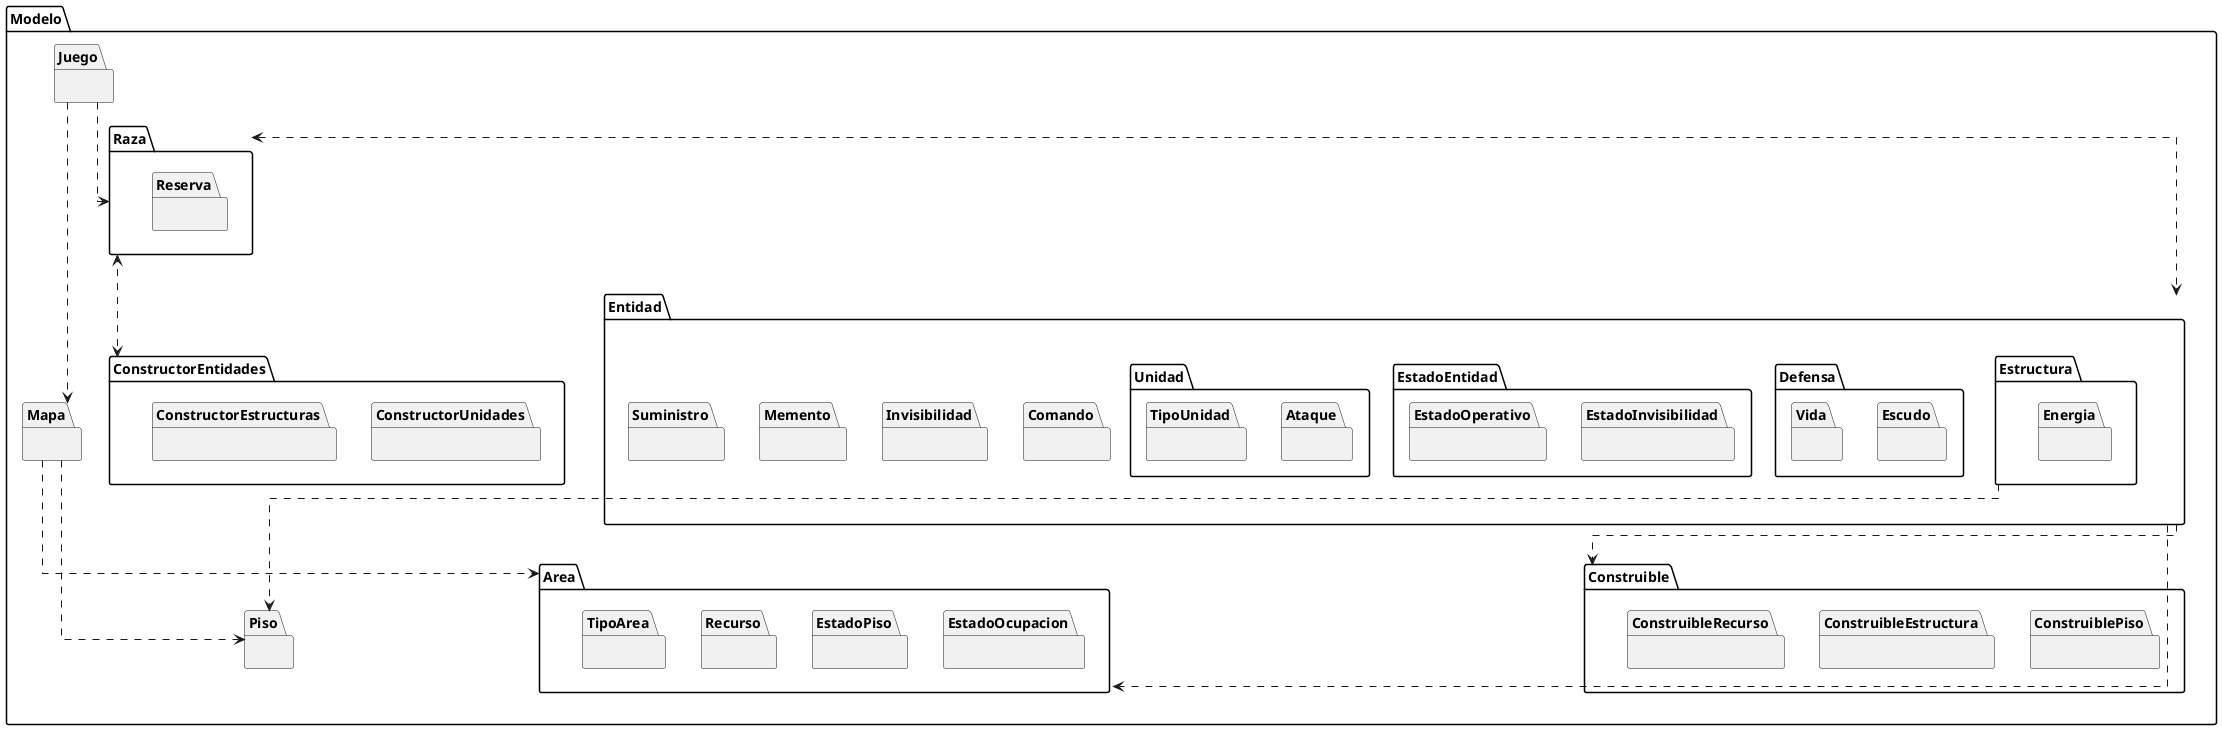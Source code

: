 @startuml
'https://plantuml.com/component-diagram
skinparam linetype ortho
top to bottom direction
package "Modelo" {
    package "Area" {
        package "EstadoOcupacion" {
        }
        package "EstadoPiso" {
        }
        package "Recurso" {
        }
        package "TipoArea" {
        }
    }
    package "ConstructorEntidades" {
        package "ConstructorUnidades"{
        }
        package "ConstructorEstructuras" {
        }
    }
    package "Construible" {
        package "ConstruiblePiso" {
        }
        package "ConstruibleEstructura" {
        }
        package "ConstruibleRecurso" {
        }
    }
    package "Entidad" {
        package "Estructura" {
                package "Energia" {
                }
            }
        package "Comando" {
        }
        package "Defensa" {
            package "Escudo"{
            }
            package "Vida"{
            }
        }
        package "EstadoEntidad" {
            package "EstadoInvisibilidad" {
            }
            package "EstadoOperativo" {
            }
        }
        package "Invisibilidad" {
        }
        package "Memento" {
        }
        package "Suministro" {
        }
        package "Unidad" {
            package "Ataque"{
            }
            package "TipoUnidad"{
            }
        }
    }
    package "Juego" {
    }
    package "Mapa" {
    }
    package "Piso"{
    }
    package "Raza"{
        package "Reserva"{
        }
    }
}

"Juego" ..> "Raza"
"Juego" ..> "Mapa"
"Mapa" ..> "Area"
"Mapa" ..> "Piso"
"Estructura" ..> "Piso"
"Raza" <..> "Entidad"
"Raza" <..> "ConstructorEntidades"
"Entidad" ..> "Construible"
"Entidad" ..> "Area"

@enduml